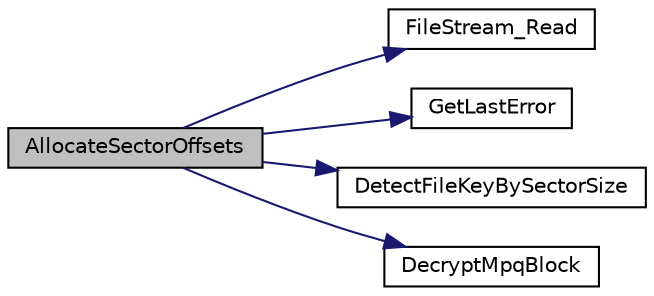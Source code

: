 digraph G
{
  edge [fontname="Helvetica",fontsize="10",labelfontname="Helvetica",labelfontsize="10"];
  node [fontname="Helvetica",fontsize="10",shape=record];
  rankdir="LR";
  Node1 [label="AllocateSectorOffsets",height=0.2,width=0.4,color="black", fillcolor="grey75", style="filled" fontcolor="black"];
  Node1 -> Node2 [color="midnightblue",fontsize="10",style="solid",fontname="Helvetica"];
  Node2 [label="FileStream_Read",height=0.2,width=0.4,color="black", fillcolor="white", style="filled",URL="$_file_stream_8cpp.html#a593f3b1416f7497c28fa5552cd1b3003"];
  Node1 -> Node3 [color="midnightblue",fontsize="10",style="solid",fontname="Helvetica"];
  Node3 [label="GetLastError",height=0.2,width=0.4,color="black", fillcolor="white", style="filled",URL="$_file_stream_8cpp.html#a10b9a284527af83a44533867b0aff0fc"];
  Node1 -> Node4 [color="midnightblue",fontsize="10",style="solid",fontname="Helvetica"];
  Node4 [label="DetectFileKeyBySectorSize",height=0.2,width=0.4,color="black", fillcolor="white", style="filled",URL="$_s_base_common_8cpp.html#a2ee395fedefc3dea1b3606db90530f0f"];
  Node1 -> Node5 [color="midnightblue",fontsize="10",style="solid",fontname="Helvetica"];
  Node5 [label="DecryptMpqBlock",height=0.2,width=0.4,color="black", fillcolor="white", style="filled",URL="$_s_base_common_8cpp.html#a66f0f8a3367d5feb073639de03872a7e"];
}
